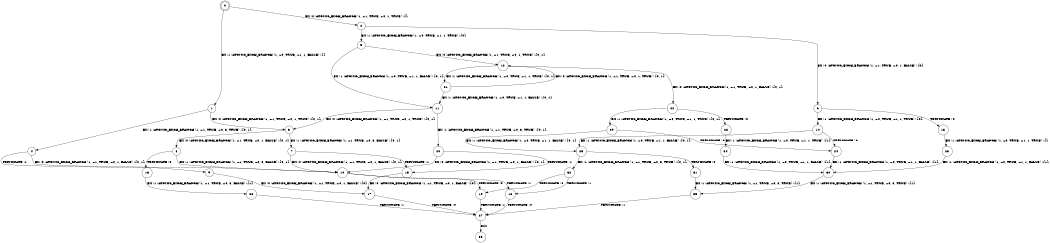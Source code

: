 digraph BCG {
size = "7, 10.5";
center = TRUE;
node [shape = circle];
0 [peripheries = 2];
0 -> 1 [label = "EX !1 !ATOMIC_EXCH_BRANCH (1, +0, TRUE, +1, 1, FALSE) !{}"];
0 -> 2 [label = "EX !0 !ATOMIC_EXCH_BRANCH (1, +1, TRUE, +0, 1, TRUE) !{}"];
1 -> 3 [label = "EX !0 !ATOMIC_EXCH_BRANCH (1, +1, TRUE, +0, 1, TRUE) !{0, 1}"];
1 -> 4 [label = "EX !1 !ATOMIC_EXCH_BRANCH (1, +1, TRUE, +0, 3, TRUE) !{0, 1}"];
2 -> 5 [label = "EX !1 !ATOMIC_EXCH_BRANCH (1, +0, TRUE, +1, 1, TRUE) !{0}"];
2 -> 6 [label = "EX !0 !ATOMIC_EXCH_BRANCH (1, +1, TRUE, +0, 1, FALSE) !{0}"];
3 -> 7 [label = "EX !1 !ATOMIC_EXCH_BRANCH (1, +1, TRUE, +0, 3, FALSE) !{0, 1}"];
3 -> 8 [label = "EX !0 !ATOMIC_EXCH_BRANCH (1, +1, TRUE, +0, 1, FALSE) !{0, 1}"];
4 -> 9 [label = "TERMINATE !1"];
4 -> 10 [label = "EX !0 !ATOMIC_EXCH_BRANCH (1, +1, TRUE, +0, 1, FALSE) !{0, 1}"];
5 -> 11 [label = "EX !1 !ATOMIC_EXCH_BRANCH (1, +0, TRUE, +1, 1, FALSE) !{0, 1}"];
5 -> 12 [label = "EX !0 !ATOMIC_EXCH_BRANCH (1, +1, TRUE, +0, 1, TRUE) !{0, 1}"];
6 -> 13 [label = "TERMINATE !0"];
6 -> 14 [label = "EX !1 !ATOMIC_EXCH_BRANCH (1, +0, TRUE, +1, 1, TRUE) !{0}"];
7 -> 15 [label = "TERMINATE !1"];
7 -> 10 [label = "EX !0 !ATOMIC_EXCH_BRANCH (1, +1, TRUE, +0, 1, FALSE) !{0, 1}"];
8 -> 16 [label = "TERMINATE !0"];
8 -> 10 [label = "EX !1 !ATOMIC_EXCH_BRANCH (1, +1, TRUE, +0, 3, FALSE) !{0, 1}"];
9 -> 17 [label = "EX !0 !ATOMIC_EXCH_BRANCH (1, +1, TRUE, +0, 1, FALSE) !{0}"];
10 -> 18 [label = "TERMINATE !1"];
10 -> 19 [label = "TERMINATE !0"];
11 -> 20 [label = "EX !1 !ATOMIC_EXCH_BRANCH (1, +1, TRUE, +0, 3, TRUE) !{0, 1}"];
11 -> 3 [label = "EX !0 !ATOMIC_EXCH_BRANCH (1, +1, TRUE, +0, 1, TRUE) !{0, 1}"];
12 -> 21 [label = "EX !1 !ATOMIC_EXCH_BRANCH (1, +0, TRUE, +1, 1, TRUE) !{0, 1}"];
12 -> 22 [label = "EX !0 !ATOMIC_EXCH_BRANCH (1, +1, TRUE, +0, 1, FALSE) !{0, 1}"];
13 -> 23 [label = "EX !1 !ATOMIC_EXCH_BRANCH (1, +0, TRUE, +1, 1, TRUE) !{}"];
14 -> 24 [label = "TERMINATE !0"];
14 -> 25 [label = "EX !1 !ATOMIC_EXCH_BRANCH (1, +0, TRUE, +1, 1, FALSE) !{0, 1}"];
15 -> 17 [label = "EX !0 !ATOMIC_EXCH_BRANCH (1, +1, TRUE, +0, 1, FALSE) !{0}"];
16 -> 26 [label = "EX !1 !ATOMIC_EXCH_BRANCH (1, +1, TRUE, +0, 3, FALSE) !{1}"];
17 -> 27 [label = "TERMINATE !0"];
18 -> 27 [label = "TERMINATE !0"];
19 -> 27 [label = "TERMINATE !1"];
20 -> 15 [label = "TERMINATE !1"];
20 -> 10 [label = "EX !0 !ATOMIC_EXCH_BRANCH (1, +1, TRUE, +0, 1, FALSE) !{0, 1}"];
21 -> 11 [label = "EX !1 !ATOMIC_EXCH_BRANCH (1, +0, TRUE, +1, 1, FALSE) !{0, 1}"];
21 -> 12 [label = "EX !0 !ATOMIC_EXCH_BRANCH (1, +1, TRUE, +0, 1, TRUE) !{0, 1}"];
22 -> 28 [label = "TERMINATE !0"];
22 -> 29 [label = "EX !1 !ATOMIC_EXCH_BRANCH (1, +0, TRUE, +1, 1, TRUE) !{0, 1}"];
23 -> 30 [label = "EX !1 !ATOMIC_EXCH_BRANCH (1, +0, TRUE, +1, 1, FALSE) !{1}"];
24 -> 30 [label = "EX !1 !ATOMIC_EXCH_BRANCH (1, +0, TRUE, +1, 1, FALSE) !{1}"];
25 -> 31 [label = "TERMINATE !0"];
25 -> 32 [label = "EX !1 !ATOMIC_EXCH_BRANCH (1, +1, TRUE, +0, 3, TRUE) !{0, 1}"];
26 -> 27 [label = "TERMINATE !1"];
27 -> 33 [label = "exit"];
28 -> 34 [label = "EX !1 !ATOMIC_EXCH_BRANCH (1, +0, TRUE, +1, 1, TRUE) !{1}"];
29 -> 24 [label = "TERMINATE !0"];
29 -> 25 [label = "EX !1 !ATOMIC_EXCH_BRANCH (1, +0, TRUE, +1, 1, FALSE) !{0, 1}"];
30 -> 35 [label = "EX !1 !ATOMIC_EXCH_BRANCH (1, +1, TRUE, +0, 3, TRUE) !{1}"];
31 -> 35 [label = "EX !1 !ATOMIC_EXCH_BRANCH (1, +1, TRUE, +0, 3, TRUE) !{1}"];
32 -> 18 [label = "TERMINATE !1"];
32 -> 19 [label = "TERMINATE !0"];
34 -> 30 [label = "EX !1 !ATOMIC_EXCH_BRANCH (1, +0, TRUE, +1, 1, FALSE) !{1}"];
35 -> 27 [label = "TERMINATE !1"];
}

